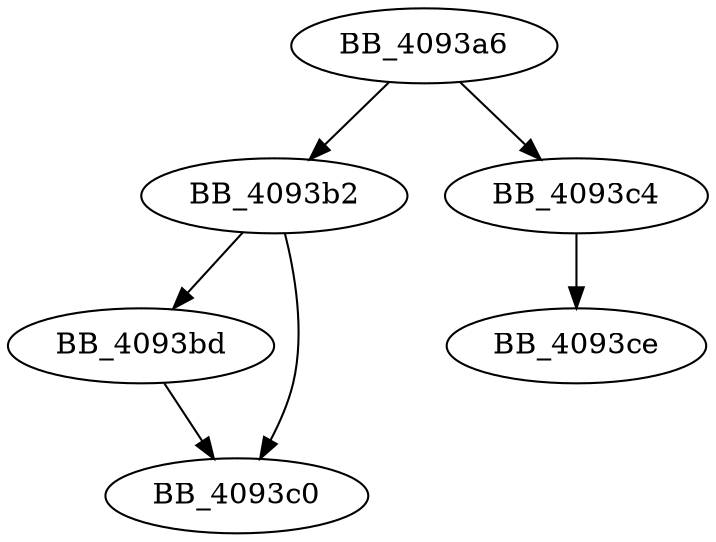 DiGraph _tolower{
BB_4093a6->BB_4093b2
BB_4093a6->BB_4093c4
BB_4093b2->BB_4093bd
BB_4093b2->BB_4093c0
BB_4093bd->BB_4093c0
BB_4093c4->BB_4093ce
}
